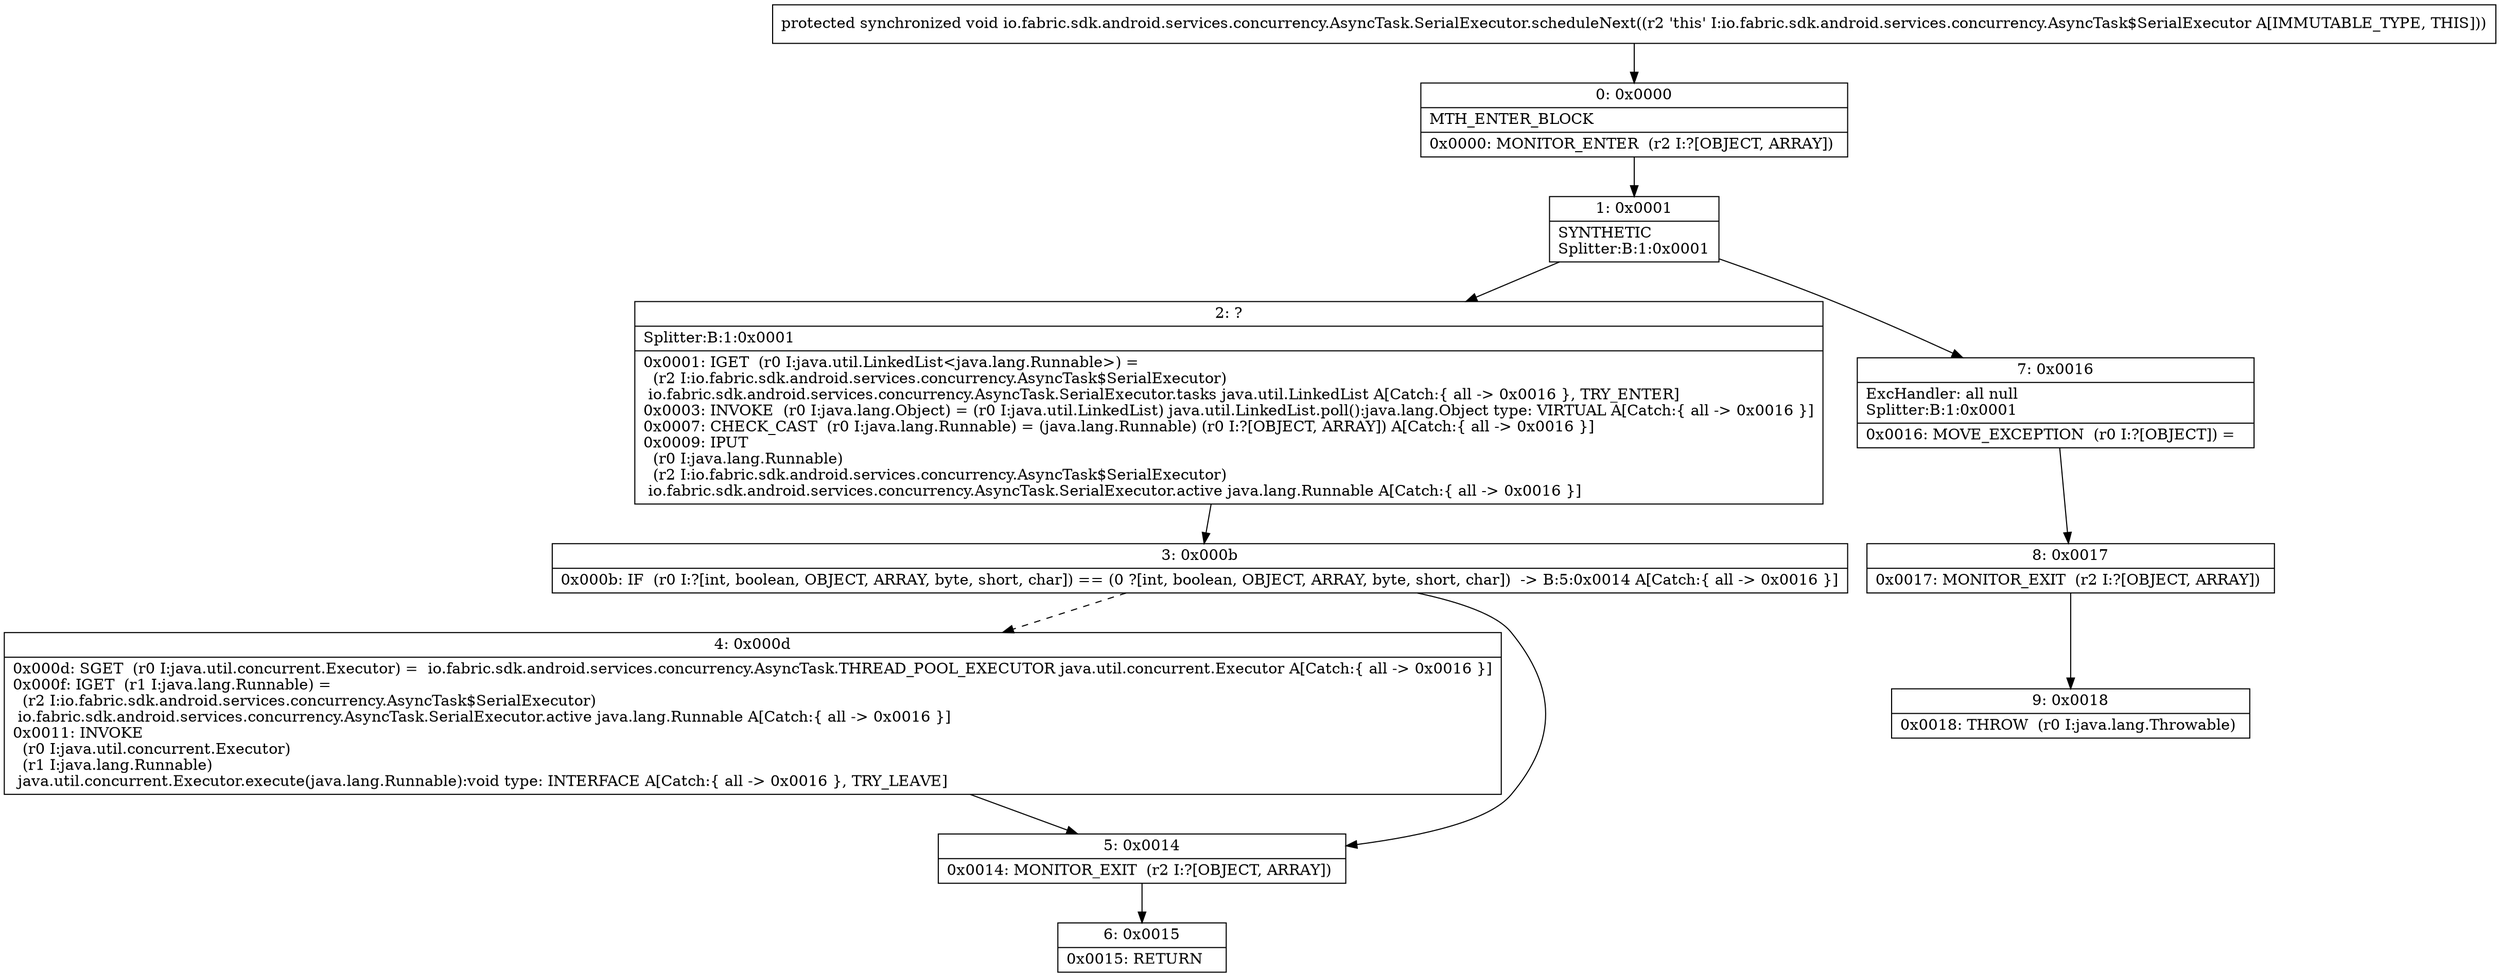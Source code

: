 digraph "CFG forio.fabric.sdk.android.services.concurrency.AsyncTask.SerialExecutor.scheduleNext()V" {
Node_0 [shape=record,label="{0\:\ 0x0000|MTH_ENTER_BLOCK\l|0x0000: MONITOR_ENTER  (r2 I:?[OBJECT, ARRAY]) \l}"];
Node_1 [shape=record,label="{1\:\ 0x0001|SYNTHETIC\lSplitter:B:1:0x0001\l}"];
Node_2 [shape=record,label="{2\:\ ?|Splitter:B:1:0x0001\l|0x0001: IGET  (r0 I:java.util.LinkedList\<java.lang.Runnable\>) = \l  (r2 I:io.fabric.sdk.android.services.concurrency.AsyncTask$SerialExecutor)\l io.fabric.sdk.android.services.concurrency.AsyncTask.SerialExecutor.tasks java.util.LinkedList A[Catch:\{ all \-\> 0x0016 \}, TRY_ENTER]\l0x0003: INVOKE  (r0 I:java.lang.Object) = (r0 I:java.util.LinkedList) java.util.LinkedList.poll():java.lang.Object type: VIRTUAL A[Catch:\{ all \-\> 0x0016 \}]\l0x0007: CHECK_CAST  (r0 I:java.lang.Runnable) = (java.lang.Runnable) (r0 I:?[OBJECT, ARRAY]) A[Catch:\{ all \-\> 0x0016 \}]\l0x0009: IPUT  \l  (r0 I:java.lang.Runnable)\l  (r2 I:io.fabric.sdk.android.services.concurrency.AsyncTask$SerialExecutor)\l io.fabric.sdk.android.services.concurrency.AsyncTask.SerialExecutor.active java.lang.Runnable A[Catch:\{ all \-\> 0x0016 \}]\l}"];
Node_3 [shape=record,label="{3\:\ 0x000b|0x000b: IF  (r0 I:?[int, boolean, OBJECT, ARRAY, byte, short, char]) == (0 ?[int, boolean, OBJECT, ARRAY, byte, short, char])  \-\> B:5:0x0014 A[Catch:\{ all \-\> 0x0016 \}]\l}"];
Node_4 [shape=record,label="{4\:\ 0x000d|0x000d: SGET  (r0 I:java.util.concurrent.Executor) =  io.fabric.sdk.android.services.concurrency.AsyncTask.THREAD_POOL_EXECUTOR java.util.concurrent.Executor A[Catch:\{ all \-\> 0x0016 \}]\l0x000f: IGET  (r1 I:java.lang.Runnable) = \l  (r2 I:io.fabric.sdk.android.services.concurrency.AsyncTask$SerialExecutor)\l io.fabric.sdk.android.services.concurrency.AsyncTask.SerialExecutor.active java.lang.Runnable A[Catch:\{ all \-\> 0x0016 \}]\l0x0011: INVOKE  \l  (r0 I:java.util.concurrent.Executor)\l  (r1 I:java.lang.Runnable)\l java.util.concurrent.Executor.execute(java.lang.Runnable):void type: INTERFACE A[Catch:\{ all \-\> 0x0016 \}, TRY_LEAVE]\l}"];
Node_5 [shape=record,label="{5\:\ 0x0014|0x0014: MONITOR_EXIT  (r2 I:?[OBJECT, ARRAY]) \l}"];
Node_6 [shape=record,label="{6\:\ 0x0015|0x0015: RETURN   \l}"];
Node_7 [shape=record,label="{7\:\ 0x0016|ExcHandler: all null\lSplitter:B:1:0x0001\l|0x0016: MOVE_EXCEPTION  (r0 I:?[OBJECT]) =  \l}"];
Node_8 [shape=record,label="{8\:\ 0x0017|0x0017: MONITOR_EXIT  (r2 I:?[OBJECT, ARRAY]) \l}"];
Node_9 [shape=record,label="{9\:\ 0x0018|0x0018: THROW  (r0 I:java.lang.Throwable) \l}"];
MethodNode[shape=record,label="{protected synchronized void io.fabric.sdk.android.services.concurrency.AsyncTask.SerialExecutor.scheduleNext((r2 'this' I:io.fabric.sdk.android.services.concurrency.AsyncTask$SerialExecutor A[IMMUTABLE_TYPE, THIS])) }"];
MethodNode -> Node_0;
Node_0 -> Node_1;
Node_1 -> Node_2;
Node_1 -> Node_7;
Node_2 -> Node_3;
Node_3 -> Node_4[style=dashed];
Node_3 -> Node_5;
Node_4 -> Node_5;
Node_5 -> Node_6;
Node_7 -> Node_8;
Node_8 -> Node_9;
}

